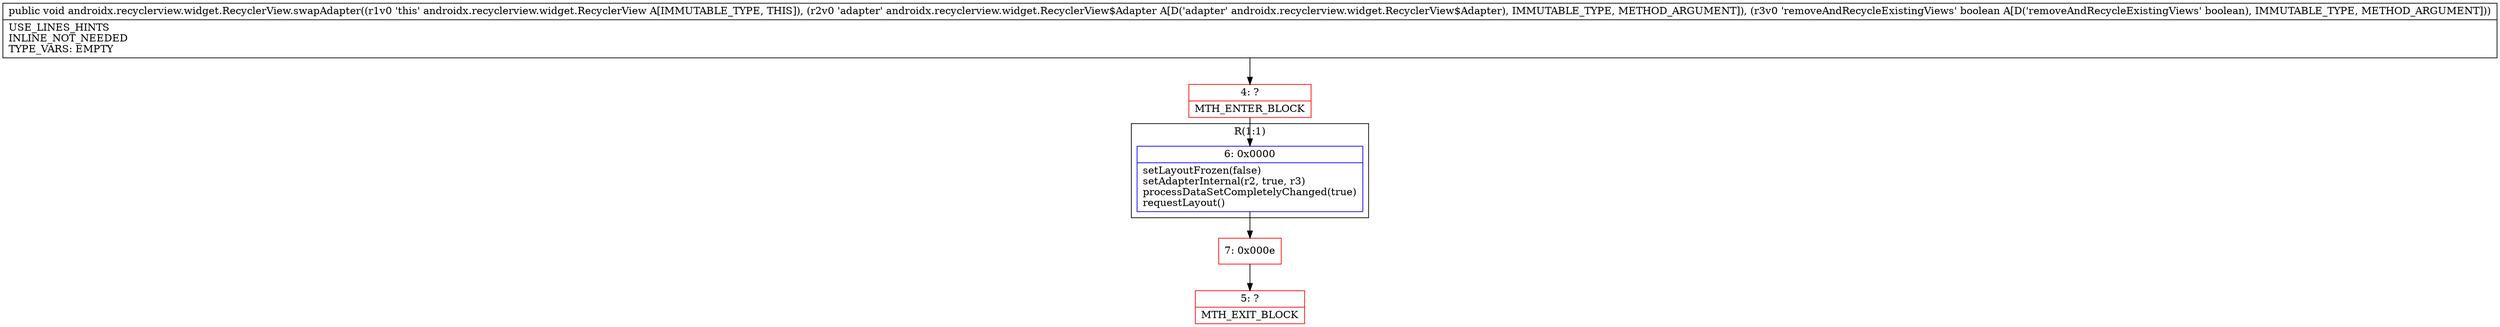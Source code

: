 digraph "CFG forandroidx.recyclerview.widget.RecyclerView.swapAdapter(Landroidx\/recyclerview\/widget\/RecyclerView$Adapter;Z)V" {
subgraph cluster_Region_1469900608 {
label = "R(1:1)";
node [shape=record,color=blue];
Node_6 [shape=record,label="{6\:\ 0x0000|setLayoutFrozen(false)\lsetAdapterInternal(r2, true, r3)\lprocessDataSetCompletelyChanged(true)\lrequestLayout()\l}"];
}
Node_4 [shape=record,color=red,label="{4\:\ ?|MTH_ENTER_BLOCK\l}"];
Node_7 [shape=record,color=red,label="{7\:\ 0x000e}"];
Node_5 [shape=record,color=red,label="{5\:\ ?|MTH_EXIT_BLOCK\l}"];
MethodNode[shape=record,label="{public void androidx.recyclerview.widget.RecyclerView.swapAdapter((r1v0 'this' androidx.recyclerview.widget.RecyclerView A[IMMUTABLE_TYPE, THIS]), (r2v0 'adapter' androidx.recyclerview.widget.RecyclerView$Adapter A[D('adapter' androidx.recyclerview.widget.RecyclerView$Adapter), IMMUTABLE_TYPE, METHOD_ARGUMENT]), (r3v0 'removeAndRecycleExistingViews' boolean A[D('removeAndRecycleExistingViews' boolean), IMMUTABLE_TYPE, METHOD_ARGUMENT]))  | USE_LINES_HINTS\lINLINE_NOT_NEEDED\lTYPE_VARS: EMPTY\l}"];
MethodNode -> Node_4;Node_6 -> Node_7;
Node_4 -> Node_6;
Node_7 -> Node_5;
}

